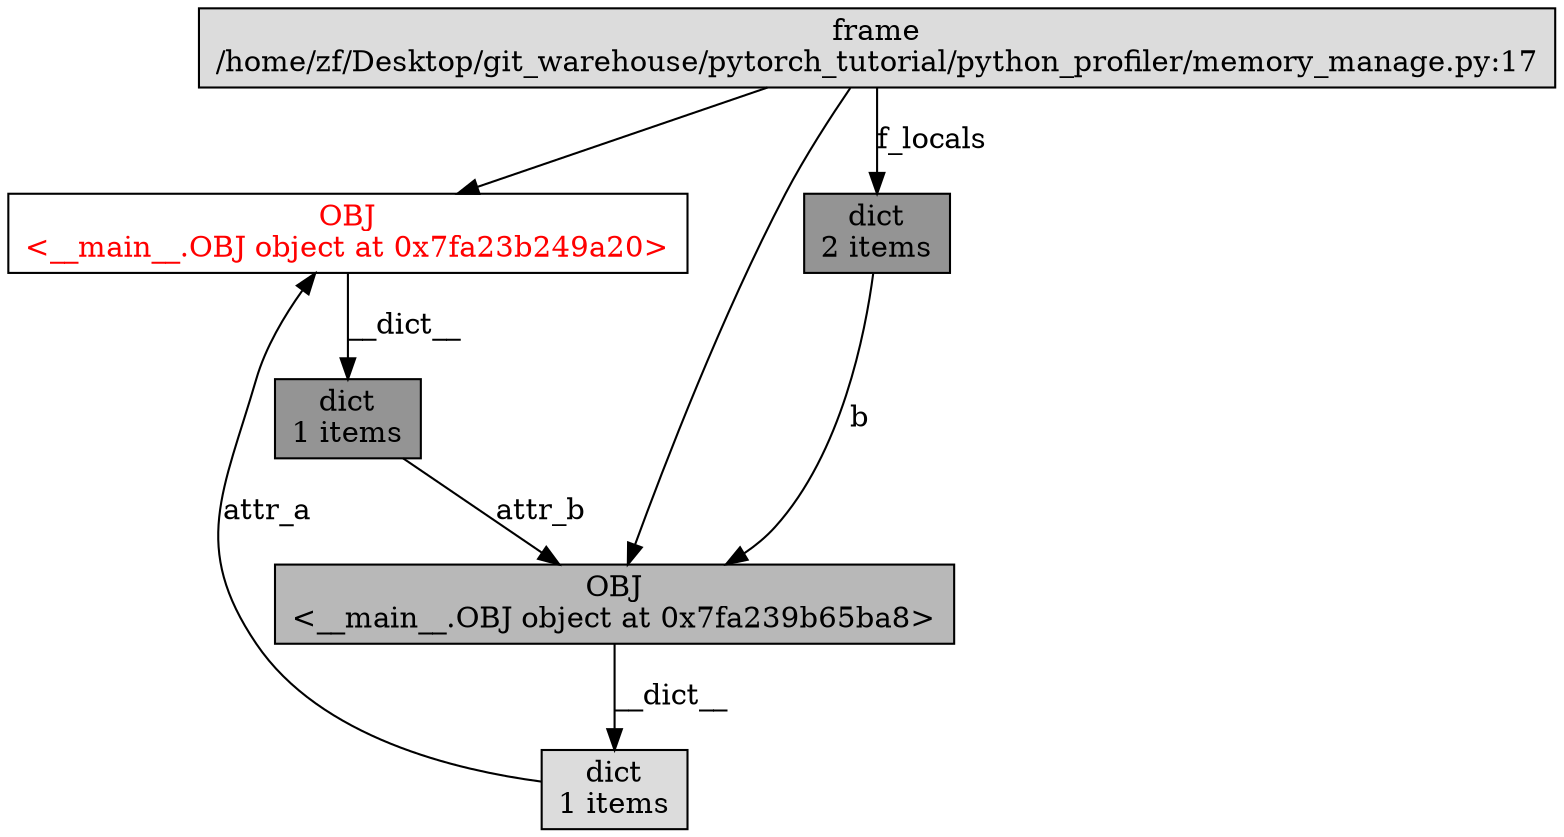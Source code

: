 digraph ObjectGraph {
  node[shape=box, style=filled, fillcolor=white];
  o140334753684000[fontcolor=red];
  o140334753684000[label="OBJ\n<__main__.OBJ object at 0x7fa23b249a20>"];
  o140334753684000[fillcolor="0,0,1"];
  o94410875011208 -> o140334753684000;
  o140334729688552 -> o140334753684000 [label="attr_a",weight=2];
  o94410875011208[label="frame\n/home/zf/Desktop/git_warehouse/pytorch_tutorial/python_profiler/memory_manage.py:17"];
  o94410875011208[fillcolor="0,0,0.86"];
  o140334729688552[label="dict\n1 items"];
  o140334729688552[fillcolor="0,0,0.86"];
  o140334729681832 -> o140334729688552 [label="__dict__",weight=10];
  o140334729681832[label="OBJ\n<__main__.OBJ object at 0x7fa239b65ba8>"];
  o140334729681832[fillcolor="0,0,0.72"];
  o140334691073768 -> o140334729681832 [label="b",weight=2];
  o94410875011208 -> o140334729681832;
  o140334754237320 -> o140334729681832 [label="attr_b",weight=2];
  o140334691073768[label="dict\n2 items"];
  o140334691073768[fillcolor="0,0,0.58"];
  o94410875011208 -> o140334691073768 [label="f_locals",weight=10];
  o140334754237320[label="dict\n1 items"];
  o140334754237320[fillcolor="0,0,0.58"];
  o140334753684000 -> o140334754237320 [label="__dict__",weight=10];
}
